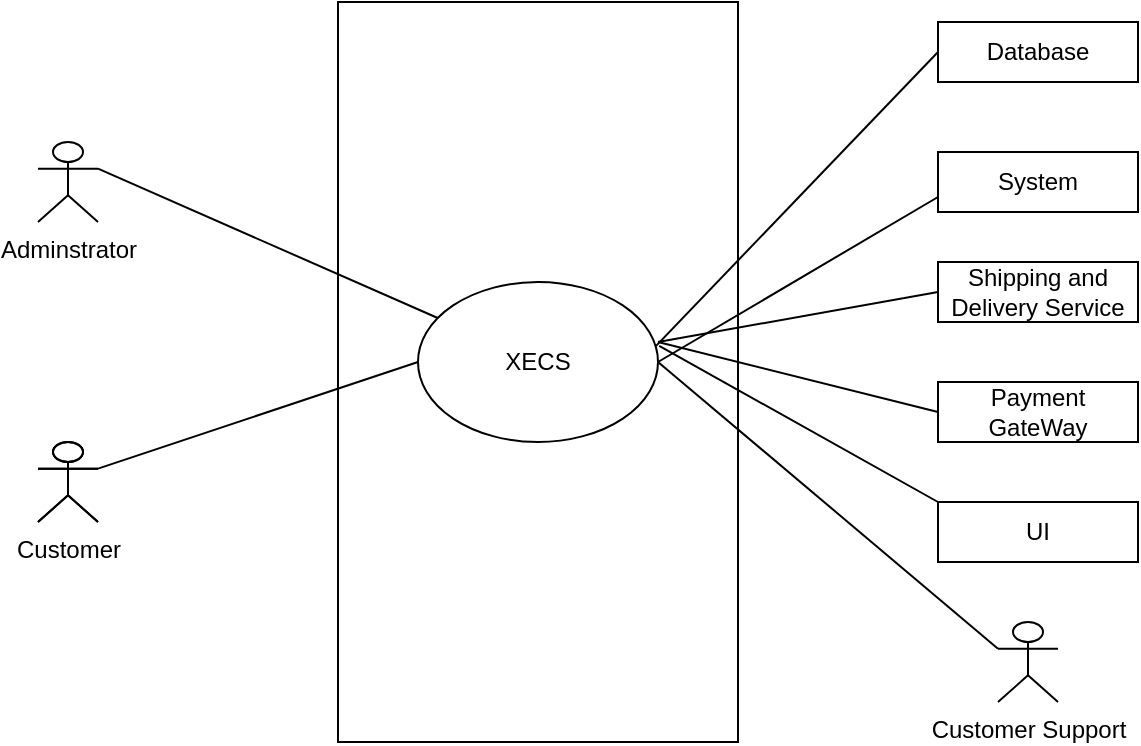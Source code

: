 <mxfile>
    <diagram id="vi4QrXYfCqzuxu38aQpe" name="Page-1">
        <mxGraphModel dx="592" dy="470" grid="1" gridSize="10" guides="1" tooltips="1" connect="1" arrows="1" fold="1" page="1" pageScale="1" pageWidth="850" pageHeight="1100" background="#ffffff" math="0" shadow="0">
            <root>
                <mxCell id="0"/>
                <mxCell id="1" parent="0"/>
                <mxCell id="2" value="" style="rounded=0;whiteSpace=wrap;html=1;glass=0;fillColor=none;strokeColor=#000000;fontColor=#000000;" parent="1" vertex="1">
                    <mxGeometry x="280" y="80" width="200" height="370" as="geometry"/>
                </mxCell>
                <mxCell id="44" style="edgeStyle=none;html=1;exitX=1;exitY=0.5;exitDx=0;exitDy=0;entryX=0;entryY=0.75;entryDx=0;entryDy=0;endArrow=none;endFill=0;fillColor=none;strokeColor=#000000;fontColor=#000000;" parent="1" source="4" target="42" edge="1">
                    <mxGeometry relative="1" as="geometry"/>
                </mxCell>
                <mxCell id="4" value="XECS" style="ellipse;whiteSpace=wrap;html=1;rounded=0;glass=0;fillColor=none;strokeColor=#000000;fontColor=#000000;" parent="1" vertex="1">
                    <mxGeometry x="320" y="220" width="120" height="80" as="geometry"/>
                </mxCell>
                <mxCell id="9" value="Customer" style="shape=umlActor;verticalLabelPosition=bottom;verticalAlign=top;html=1;outlineConnect=0;rounded=0;glass=0;fillColor=none;strokeColor=#000000;fontColor=#000000;" parent="1" vertex="1">
                    <mxGeometry x="130" y="300" width="30" height="40" as="geometry"/>
                </mxCell>
                <mxCell id="34" style="edgeStyle=none;html=1;exitX=1;exitY=0.333;exitDx=0;exitDy=0;exitPerimeter=0;entryX=0;entryY=0.5;entryDx=0;entryDy=0;startArrow=none;startFill=0;endArrow=none;endFill=0;fillColor=none;strokeColor=#000000;fontColor=#000000;" parent="1" source="11" target="4" edge="1">
                    <mxGeometry relative="1" as="geometry"/>
                </mxCell>
                <mxCell id="11" value="" style="shape=umlActor;verticalLabelPosition=bottom;verticalAlign=top;html=1;outlineConnect=0;rounded=0;glass=0;fillColor=none;strokeColor=#000000;fontColor=#000000;" parent="1" vertex="1">
                    <mxGeometry x="130" y="300" width="30" height="40" as="geometry"/>
                </mxCell>
                <mxCell id="32" style="edgeStyle=none;html=1;exitX=1;exitY=0.333;exitDx=0;exitDy=0;exitPerimeter=0;startArrow=none;startFill=0;endArrow=none;endFill=0;fillColor=none;strokeColor=#000000;fontColor=#000000;" parent="1" source="12" target="4" edge="1">
                    <mxGeometry relative="1" as="geometry"/>
                </mxCell>
                <mxCell id="12" value="Adminstrator" style="shape=umlActor;verticalLabelPosition=bottom;verticalAlign=top;html=1;outlineConnect=0;rounded=0;glass=0;aspect=fixed;shadow=0;fillColor=none;strokeColor=#000000;fontColor=#000000;" parent="1" vertex="1">
                    <mxGeometry x="130" y="150" width="30" height="40" as="geometry"/>
                </mxCell>
                <mxCell id="35" style="edgeStyle=none;html=1;exitX=0;exitY=0.5;exitDx=0;exitDy=0;entryX=0.992;entryY=0.399;entryDx=0;entryDy=0;entryPerimeter=0;startArrow=none;startFill=0;endArrow=none;endFill=0;fillColor=none;strokeColor=#000000;fontColor=#000000;" parent="1" source="22" target="4" edge="1">
                    <mxGeometry relative="1" as="geometry"/>
                </mxCell>
                <mxCell id="22" value="Database" style="rounded=0;whiteSpace=wrap;html=1;glass=0;fillColor=none;strokeColor=#000000;fontColor=#000000;" parent="1" vertex="1">
                    <mxGeometry x="580" y="90" width="100" height="30" as="geometry"/>
                </mxCell>
                <mxCell id="36" style="edgeStyle=none;html=1;exitX=0;exitY=0.5;exitDx=0;exitDy=0;startArrow=none;startFill=0;endArrow=none;endFill=0;fillColor=none;strokeColor=#000000;fontColor=#000000;" parent="1" source="24" edge="1">
                    <mxGeometry relative="1" as="geometry">
                        <mxPoint x="440" y="250" as="targetPoint"/>
                    </mxGeometry>
                </mxCell>
                <mxCell id="24" value="Shipping and Delivery Service" style="rounded=0;whiteSpace=wrap;html=1;glass=0;fillColor=none;strokeColor=#000000;fontColor=#000000;" parent="1" vertex="1">
                    <mxGeometry x="580" y="210" width="100" height="30" as="geometry"/>
                </mxCell>
                <mxCell id="37" style="edgeStyle=none;html=1;exitX=0;exitY=0.5;exitDx=0;exitDy=0;startArrow=none;startFill=0;endArrow=none;endFill=0;fillColor=none;strokeColor=#000000;fontColor=#000000;" parent="1" source="27" edge="1">
                    <mxGeometry relative="1" as="geometry">
                        <mxPoint x="440" y="250" as="targetPoint"/>
                    </mxGeometry>
                </mxCell>
                <mxCell id="27" value="Payment GateWay" style="rounded=0;whiteSpace=wrap;html=1;glass=0;fillColor=none;strokeColor=#000000;fontColor=#000000;" parent="1" vertex="1">
                    <mxGeometry x="580" y="270" width="100" height="30" as="geometry"/>
                </mxCell>
                <mxCell id="48" style="edgeStyle=none;html=1;exitX=0;exitY=0.333;exitDx=0;exitDy=0;exitPerimeter=0;entryX=1;entryY=0.5;entryDx=0;entryDy=0;endArrow=none;endFill=0;fillColor=none;strokeColor=#000000;fontColor=#000000;" parent="1" source="38" target="4" edge="1">
                    <mxGeometry relative="1" as="geometry"/>
                </mxCell>
                <mxCell id="38" value="Customer Support" style="shape=umlActor;verticalLabelPosition=bottom;verticalAlign=top;html=1;outlineConnect=0;rounded=0;glass=0;aspect=fixed;shadow=0;fillColor=none;strokeColor=#000000;fontColor=#000000;" parent="1" vertex="1">
                    <mxGeometry x="610" y="390" width="30" height="40" as="geometry"/>
                </mxCell>
                <mxCell id="42" value="System" style="rounded=0;whiteSpace=wrap;html=1;glass=0;fillColor=none;strokeColor=#000000;fontColor=#000000;" parent="1" vertex="1">
                    <mxGeometry x="580" y="155" width="100" height="30" as="geometry"/>
                </mxCell>
                <mxCell id="47" style="edgeStyle=none;html=1;exitX=0;exitY=0;exitDx=0;exitDy=0;entryX=1.005;entryY=0.399;entryDx=0;entryDy=0;entryPerimeter=0;endArrow=none;endFill=0;fillColor=none;strokeColor=#000000;fontColor=#000000;" parent="1" source="43" target="4" edge="1">
                    <mxGeometry relative="1" as="geometry"/>
                </mxCell>
                <mxCell id="43" value="UI" style="rounded=0;whiteSpace=wrap;html=1;glass=0;fillColor=none;strokeColor=#000000;fontColor=#000000;" parent="1" vertex="1">
                    <mxGeometry x="580" y="330" width="100" height="30" as="geometry"/>
                </mxCell>
            </root>
        </mxGraphModel>
    </diagram>
</mxfile>
